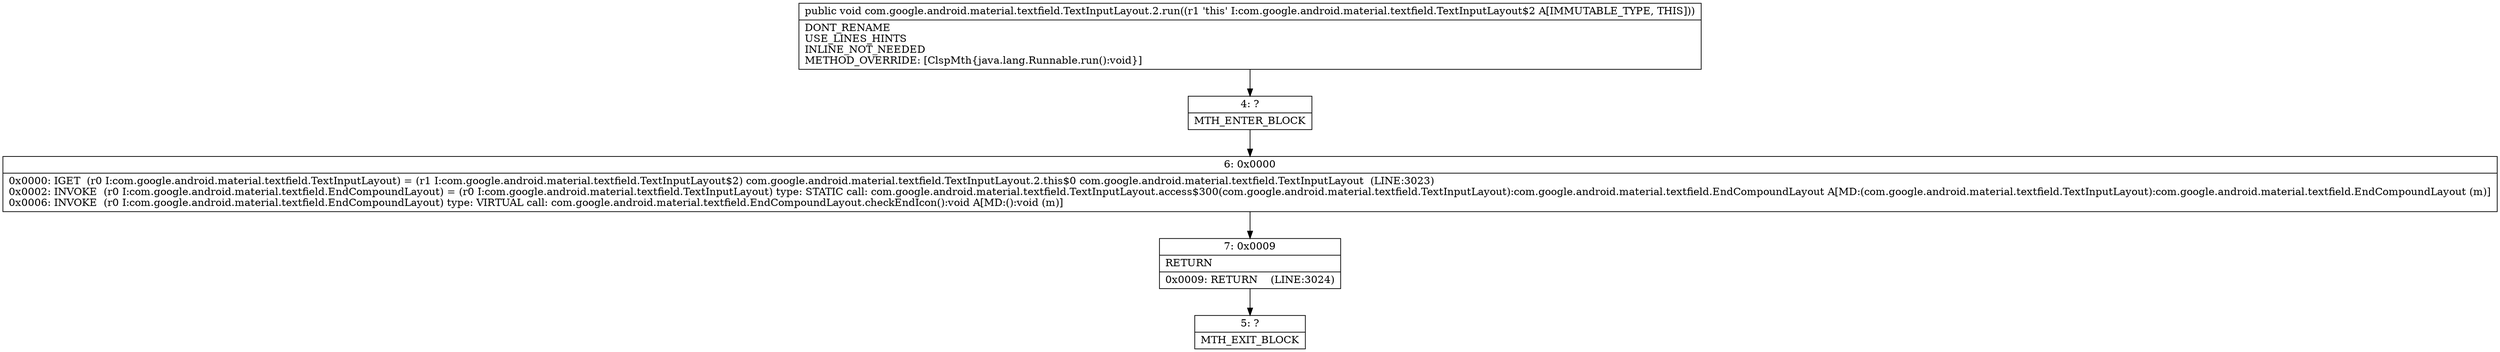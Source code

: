 digraph "CFG forcom.google.android.material.textfield.TextInputLayout.2.run()V" {
Node_4 [shape=record,label="{4\:\ ?|MTH_ENTER_BLOCK\l}"];
Node_6 [shape=record,label="{6\:\ 0x0000|0x0000: IGET  (r0 I:com.google.android.material.textfield.TextInputLayout) = (r1 I:com.google.android.material.textfield.TextInputLayout$2) com.google.android.material.textfield.TextInputLayout.2.this$0 com.google.android.material.textfield.TextInputLayout  (LINE:3023)\l0x0002: INVOKE  (r0 I:com.google.android.material.textfield.EndCompoundLayout) = (r0 I:com.google.android.material.textfield.TextInputLayout) type: STATIC call: com.google.android.material.textfield.TextInputLayout.access$300(com.google.android.material.textfield.TextInputLayout):com.google.android.material.textfield.EndCompoundLayout A[MD:(com.google.android.material.textfield.TextInputLayout):com.google.android.material.textfield.EndCompoundLayout (m)]\l0x0006: INVOKE  (r0 I:com.google.android.material.textfield.EndCompoundLayout) type: VIRTUAL call: com.google.android.material.textfield.EndCompoundLayout.checkEndIcon():void A[MD:():void (m)]\l}"];
Node_7 [shape=record,label="{7\:\ 0x0009|RETURN\l|0x0009: RETURN    (LINE:3024)\l}"];
Node_5 [shape=record,label="{5\:\ ?|MTH_EXIT_BLOCK\l}"];
MethodNode[shape=record,label="{public void com.google.android.material.textfield.TextInputLayout.2.run((r1 'this' I:com.google.android.material.textfield.TextInputLayout$2 A[IMMUTABLE_TYPE, THIS]))  | DONT_RENAME\lUSE_LINES_HINTS\lINLINE_NOT_NEEDED\lMETHOD_OVERRIDE: [ClspMth\{java.lang.Runnable.run():void\}]\l}"];
MethodNode -> Node_4;Node_4 -> Node_6;
Node_6 -> Node_7;
Node_7 -> Node_5;
}

